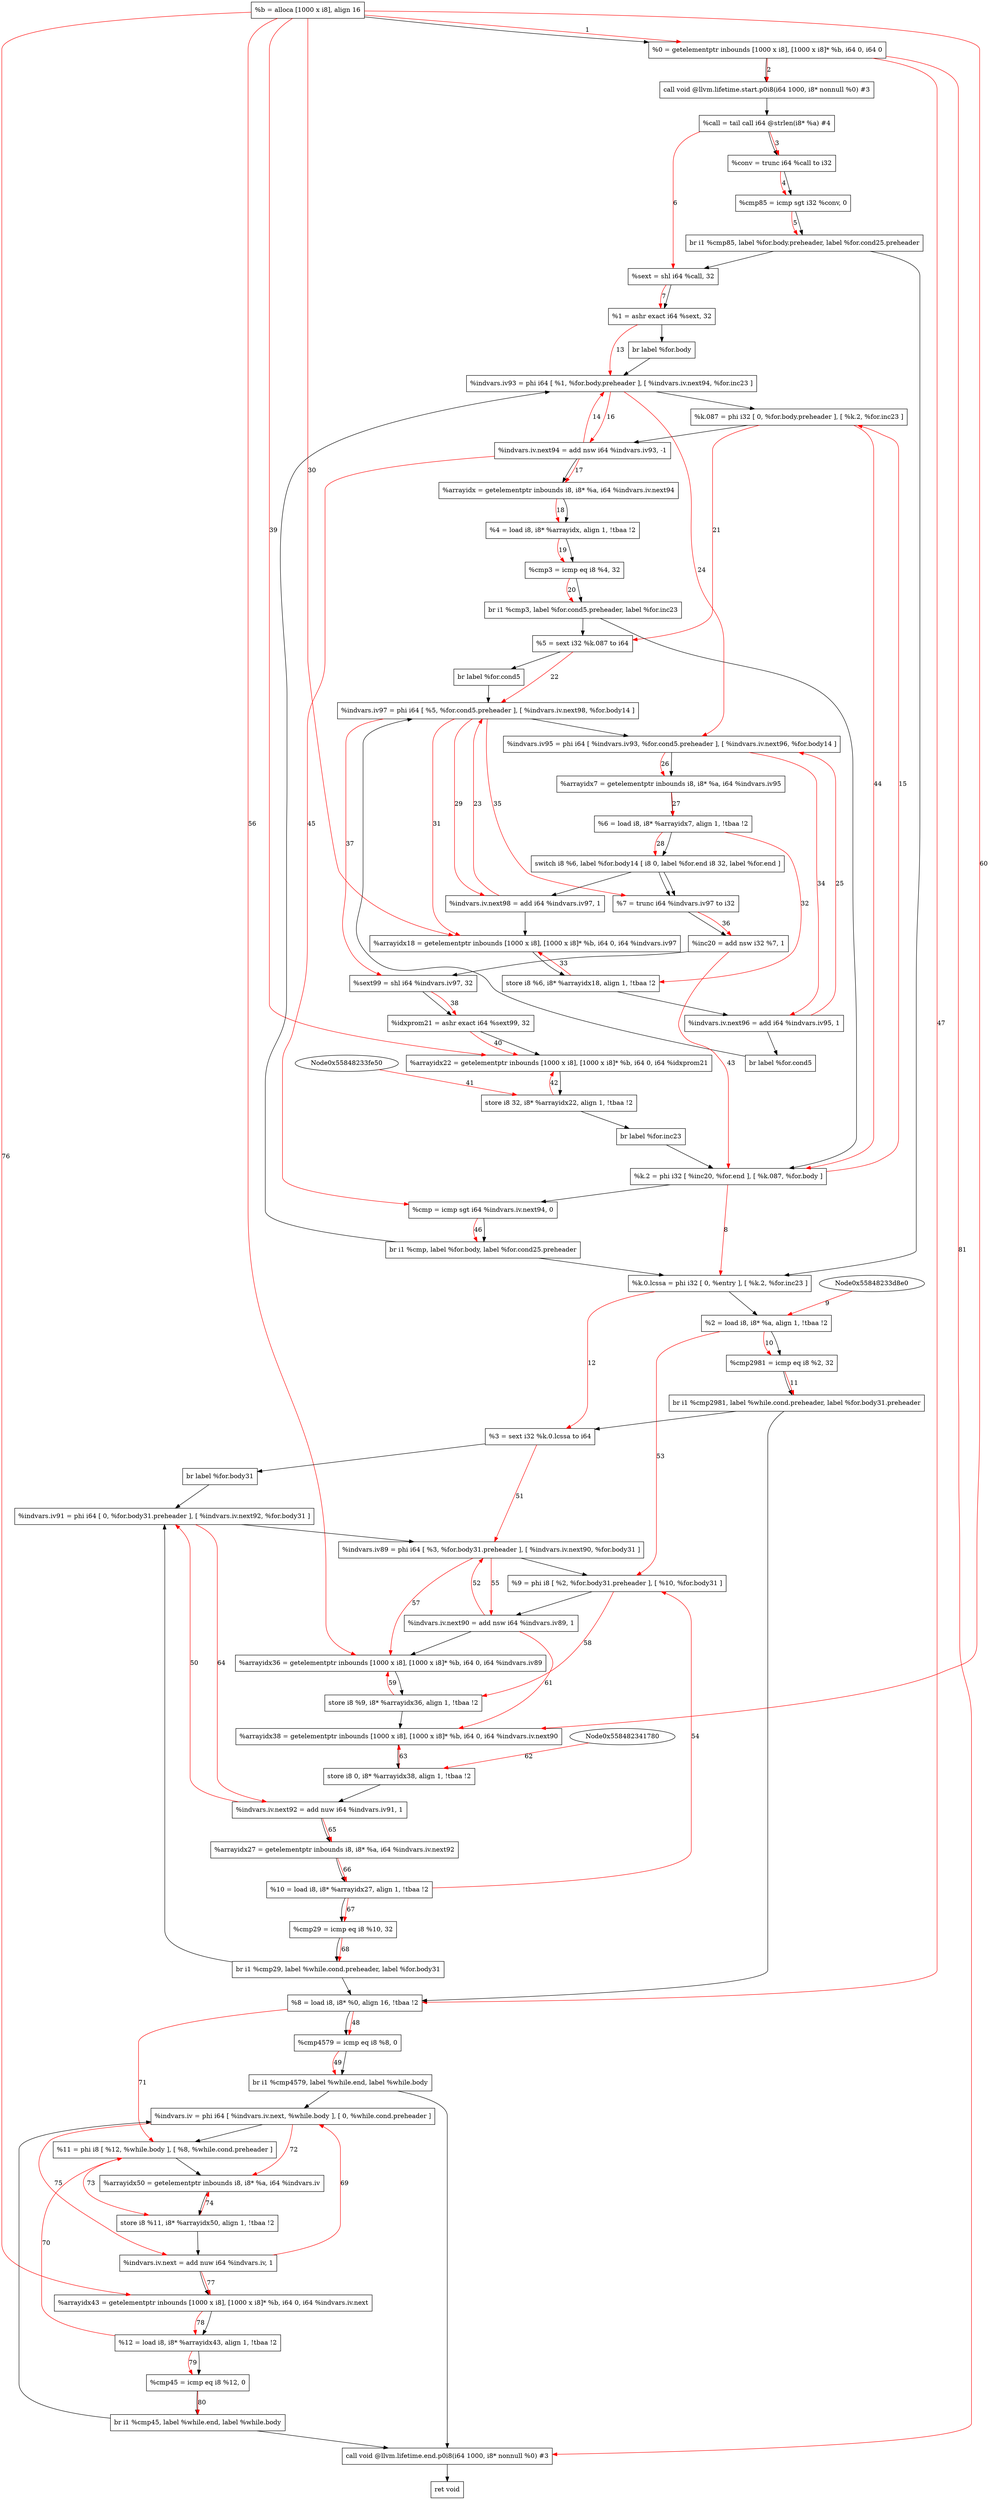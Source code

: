 digraph "CDFG for'func' function" {
	Node0x55848233da78[shape=record, label="  %b = alloca [1000 x i8], align 16"]
	Node0x55848233e178[shape=record, label="  %0 = getelementptr inbounds [1000 x i8], [1000 x i8]* %b, i64 0, i64 0"]
	Node0x55848233e598[shape=record, label="  call void @llvm.lifetime.start.p0i8(i64 1000, i8* nonnull %0) #3"]
	Node0x55848233e710[shape=record, label="  %call = tail call i64 @strlen(i8* %a) #4"]
	Node0x55848233e7e8[shape=record, label="  %conv = trunc i64 %call to i32"]
	Node0x55848233e8b0[shape=record, label="  %cmp85 = icmp sgt i32 %conv, 0"]
	Node0x5584822d1228[shape=record, label="  br i1 %cmp85, label %for.body.preheader, label %for.cond25.preheader"]
	Node0x55848233eba0[shape=record, label="  %sext = shl i64 %call, 32"]
	Node0x55848233ec10[shape=record, label="  %1 = ashr exact i64 %sext, 32"]
	Node0x55848233ed08[shape=record, label="  br label %for.body"]
	Node0x55848233ee68[shape=record, label="  %k.0.lcssa = phi i32 [ 0, %entry ], [ %k.2, %for.inc23 ]"]
	Node0x55848233ef48[shape=record, label="  %2 = load i8, i8* %a, align 1, !tbaa !2"]
	Node0x55848233feb0[shape=record, label="  %cmp2981 = icmp eq i8 %2, 32"]
	Node0x5584822d1468[shape=record, label="  br i1 %cmp2981, label %while.cond.preheader, label %for.body31.preheader"]
	Node0x558482340258[shape=record, label="  %3 = sext i32 %k.0.lcssa to i64"]
	Node0x558482340388[shape=record, label="  br label %for.body31"]
	Node0x558482340438[shape=record, label="  %indvars.iv93 = phi i64 [ %1, %for.body.preheader ], [ %indvars.iv.next94, %for.inc23 ]"]
	Node0x558482340538[shape=record, label="  %k.087 = phi i32 [ 0, %for.body.preheader ], [ %k.2, %for.inc23 ]"]
	Node0x558482340620[shape=record, label="  %indvars.iv.next94 = add nsw i64 %indvars.iv93, -1"]
	Node0x5584823406c0[shape=record, label="  %arrayidx = getelementptr inbounds i8, i8* %a, i64 %indvars.iv.next94"]
	Node0x55848233e9d8[shape=record, label="  %4 = load i8, i8* %arrayidx, align 1, !tbaa !2"]
	Node0x558482340da0[shape=record, label="  %cmp3 = icmp eq i8 %4, 32"]
	Node0x5584822d1588[shape=record, label="  br i1 %cmp3, label %for.cond5.preheader, label %for.inc23"]
	Node0x558482340e48[shape=record, label="  %5 = sext i32 %k.087 to i64"]
	Node0x558482340f78[shape=record, label="  br label %for.cond5"]
	Node0x5584823410d8[shape=record, label="  %indvars.iv97 = phi i64 [ %5, %for.cond5.preheader ], [ %indvars.iv.next98, %for.body14 ]"]
	Node0x5584823415d8[shape=record, label="  %indvars.iv95 = phi i64 [ %indvars.iv93, %for.cond5.preheader ], [ %indvars.iv.next96, %for.body14 ]"]
	Node0x5584823416a0[shape=record, label="  %arrayidx7 = getelementptr inbounds i8, i8* %a, i64 %indvars.iv95"]
	Node0x558482341738[shape=record, label="  %6 = load i8, i8* %arrayidx7, align 1, !tbaa !2"]
	Node0x558482341888[shape=record, label="  switch i8 %6, label %for.body14 [
    i8 0, label %for.end
    i8 32, label %for.end
  ]"]
	Node0x558482341a00[shape=record, label="  %indvars.iv.next98 = add i64 %indvars.iv97, 1"]
	Node0x558482341a88[shape=record, label="  %arrayidx18 = getelementptr inbounds [1000 x i8], [1000 x i8]* %b, i64 0, i64 %indvars.iv97"]
	Node0x558482341b10[shape=record, label="  store i8 %6, i8* %arrayidx18, align 1, !tbaa !2"]
	Node0x558482341b90[shape=record, label="  %indvars.iv.next96 = add i64 %indvars.iv95, 1"]
	Node0x558482341568[shape=record, label="  br label %for.cond5"]
	Node0x558482341838[shape=record, label="  %7 = trunc i64 %indvars.iv97 to i32"]
	Node0x558482341c00[shape=record, label="  %inc20 = add nsw i32 %7, 1"]
	Node0x558482341c70[shape=record, label="  %sext99 = shl i64 %indvars.iv97, 32"]
	Node0x558482341ce0[shape=record, label="  %idxprom21 = ashr exact i64 %sext99, 32"]
	Node0x558482341d68[shape=record, label="  %arrayidx22 = getelementptr inbounds [1000 x i8], [1000 x i8]* %b, i64 0, i64 %idxprom21"]
	Node0x558482341df0[shape=record, label="  store i8 32, i8* %arrayidx22, align 1, !tbaa !2"]
	Node0x558482340f18[shape=record, label="  br label %for.inc23"]
	Node0x558482341e48[shape=record, label="  %k.2 = phi i32 [ %inc20, %for.end ], [ %k.087, %for.body ]"]
	Node0x558482341f40[shape=record, label="  %cmp = icmp sgt i64 %indvars.iv.next94, 0"]
	Node0x558482341fe8[shape=record, label="  br i1 %cmp, label %for.body, label %for.cond25.preheader"]
	Node0x558482340158[shape=record, label="  %8 = load i8, i8* %0, align 16, !tbaa !2"]
	Node0x5584823420f0[shape=record, label="  %cmp4579 = icmp eq i8 %8, 0"]
	Node0x5584823421f8[shape=record, label="  br i1 %cmp4579, label %while.end, label %while.body"]
	Node0x5584823422c8[shape=record, label="  %indvars.iv91 = phi i64 [ 0, %for.body31.preheader ], [ %indvars.iv.next92, %for.body31 ]"]
	Node0x558482342418[shape=record, label="  %indvars.iv89 = phi i64 [ %3, %for.body31.preheader ], [ %indvars.iv.next90, %for.body31 ]"]
	Node0x558482342d68[shape=record, label="  %9 = phi i8 [ %2, %for.body31.preheader ], [ %10, %for.body31 ]"]
	Node0x558482342e30[shape=record, label="  %indvars.iv.next90 = add nsw i64 %indvars.iv89, 1"]
	Node0x558482342eb8[shape=record, label="  %arrayidx36 = getelementptr inbounds [1000 x i8], [1000 x i8]* %b, i64 0, i64 %indvars.iv89"]
	Node0x558482342f40[shape=record, label="  store i8 %9, i8* %arrayidx36, align 1, !tbaa !2"]
	Node0x558482343038[shape=record, label="  %arrayidx38 = getelementptr inbounds [1000 x i8], [1000 x i8]* %b, i64 0, i64 %indvars.iv.next90"]
	Node0x5584823430c0[shape=record, label="  store i8 0, i8* %arrayidx38, align 1, !tbaa !2"]
	Node0x558482343140[shape=record, label="  %indvars.iv.next92 = add nuw i64 %indvars.iv91, 1"]
	Node0x5584823431b0[shape=record, label="  %arrayidx27 = getelementptr inbounds i8, i8* %a, i64 %indvars.iv.next92"]
	Node0x558482340328[shape=record, label="  %10 = load i8, i8* %arrayidx27, align 1, !tbaa !2"]
	Node0x558482343230[shape=record, label="  %cmp29 = icmp eq i8 %10, 32"]
	Node0x5584823432b8[shape=record, label="  br i1 %cmp29, label %while.cond.preheader, label %for.body31"]
	Node0x558482343338[shape=record, label="  %indvars.iv = phi i64 [ %indvars.iv.next, %while.body ], [ 0, %while.cond.preheader ]"]
	Node0x558482343a58[shape=record, label="  %11 = phi i8 [ %12, %while.body ], [ %8, %while.cond.preheader ]"]
	Node0x558482343b20[shape=record, label="  %arrayidx50 = getelementptr inbounds i8, i8* %a, i64 %indvars.iv"]
	Node0x558482343ba0[shape=record, label="  store i8 %11, i8* %arrayidx50, align 1, !tbaa !2"]
	Node0x558482343c20[shape=record, label="  %indvars.iv.next = add nuw i64 %indvars.iv, 1"]
	Node0x558482343ca8[shape=record, label="  %arrayidx43 = getelementptr inbounds [1000 x i8], [1000 x i8]* %b, i64 0, i64 %indvars.iv.next"]
	Node0x55848233ee18[shape=record, label="  %12 = load i8, i8* %arrayidx43, align 1, !tbaa !2"]
	Node0x558482343d30[shape=record, label="  %cmp45 = icmp eq i8 %12, 0"]
	Node0x558482343db8[shape=record, label="  br i1 %cmp45, label %while.end, label %while.body"]
	Node0x558482343f68[shape=record, label="  call void @llvm.lifetime.end.p0i8(i64 1000, i8* nonnull %0) #3"]
	Node0x558482342d20[shape=record, label="  ret void"]
	Node0x55848233da78 -> Node0x55848233e178
	Node0x55848233e178 -> Node0x55848233e598
	Node0x55848233e598 -> Node0x55848233e710
	Node0x55848233e710 -> Node0x55848233e7e8
	Node0x55848233e7e8 -> Node0x55848233e8b0
	Node0x55848233e8b0 -> Node0x5584822d1228
	Node0x5584822d1228 -> Node0x55848233eba0
	Node0x5584822d1228 -> Node0x55848233ee68
	Node0x55848233eba0 -> Node0x55848233ec10
	Node0x55848233ec10 -> Node0x55848233ed08
	Node0x55848233ed08 -> Node0x558482340438
	Node0x55848233ee68 -> Node0x55848233ef48
	Node0x55848233ef48 -> Node0x55848233feb0
	Node0x55848233feb0 -> Node0x5584822d1468
	Node0x5584822d1468 -> Node0x558482340158
	Node0x5584822d1468 -> Node0x558482340258
	Node0x558482340258 -> Node0x558482340388
	Node0x558482340388 -> Node0x5584823422c8
	Node0x558482340438 -> Node0x558482340538
	Node0x558482340538 -> Node0x558482340620
	Node0x558482340620 -> Node0x5584823406c0
	Node0x5584823406c0 -> Node0x55848233e9d8
	Node0x55848233e9d8 -> Node0x558482340da0
	Node0x558482340da0 -> Node0x5584822d1588
	Node0x5584822d1588 -> Node0x558482340e48
	Node0x5584822d1588 -> Node0x558482341e48
	Node0x558482340e48 -> Node0x558482340f78
	Node0x558482340f78 -> Node0x5584823410d8
	Node0x5584823410d8 -> Node0x5584823415d8
	Node0x5584823415d8 -> Node0x5584823416a0
	Node0x5584823416a0 -> Node0x558482341738
	Node0x558482341738 -> Node0x558482341888
	Node0x558482341888 -> Node0x558482341a00
	Node0x558482341888 -> Node0x558482341838
	Node0x558482341888 -> Node0x558482341838
	Node0x558482341a00 -> Node0x558482341a88
	Node0x558482341a88 -> Node0x558482341b10
	Node0x558482341b10 -> Node0x558482341b90
	Node0x558482341b90 -> Node0x558482341568
	Node0x558482341568 -> Node0x5584823410d8
	Node0x558482341838 -> Node0x558482341c00
	Node0x558482341c00 -> Node0x558482341c70
	Node0x558482341c70 -> Node0x558482341ce0
	Node0x558482341ce0 -> Node0x558482341d68
	Node0x558482341d68 -> Node0x558482341df0
	Node0x558482341df0 -> Node0x558482340f18
	Node0x558482340f18 -> Node0x558482341e48
	Node0x558482341e48 -> Node0x558482341f40
	Node0x558482341f40 -> Node0x558482341fe8
	Node0x558482341fe8 -> Node0x558482340438
	Node0x558482341fe8 -> Node0x55848233ee68
	Node0x558482340158 -> Node0x5584823420f0
	Node0x5584823420f0 -> Node0x5584823421f8
	Node0x5584823421f8 -> Node0x558482343f68
	Node0x5584823421f8 -> Node0x558482343338
	Node0x5584823422c8 -> Node0x558482342418
	Node0x558482342418 -> Node0x558482342d68
	Node0x558482342d68 -> Node0x558482342e30
	Node0x558482342e30 -> Node0x558482342eb8
	Node0x558482342eb8 -> Node0x558482342f40
	Node0x558482342f40 -> Node0x558482343038
	Node0x558482343038 -> Node0x5584823430c0
	Node0x5584823430c0 -> Node0x558482343140
	Node0x558482343140 -> Node0x5584823431b0
	Node0x5584823431b0 -> Node0x558482340328
	Node0x558482340328 -> Node0x558482343230
	Node0x558482343230 -> Node0x5584823432b8
	Node0x5584823432b8 -> Node0x558482340158
	Node0x5584823432b8 -> Node0x5584823422c8
	Node0x558482343338 -> Node0x558482343a58
	Node0x558482343a58 -> Node0x558482343b20
	Node0x558482343b20 -> Node0x558482343ba0
	Node0x558482343ba0 -> Node0x558482343c20
	Node0x558482343c20 -> Node0x558482343ca8
	Node0x558482343ca8 -> Node0x55848233ee18
	Node0x55848233ee18 -> Node0x558482343d30
	Node0x558482343d30 -> Node0x558482343db8
	Node0x558482343db8 -> Node0x558482343f68
	Node0x558482343db8 -> Node0x558482343338
	Node0x558482343f68 -> Node0x558482342d20
edge [color=red]
	Node0x55848233da78 -> Node0x55848233e178[label="1"]
	Node0x55848233e178 -> Node0x55848233e598[label="2"]
	Node0x55848233e710 -> Node0x55848233e7e8[label="3"]
	Node0x55848233e7e8 -> Node0x55848233e8b0[label="4"]
	Node0x55848233e8b0 -> Node0x5584822d1228[label="5"]
	Node0x55848233e710 -> Node0x55848233eba0[label="6"]
	Node0x55848233eba0 -> Node0x55848233ec10[label="7"]
	Node0x558482341e48 -> Node0x55848233ee68[label="8"]
	Node0x55848233d8e0 -> Node0x55848233ef48[label="9"]
	Node0x55848233ef48 -> Node0x55848233feb0[label="10"]
	Node0x55848233feb0 -> Node0x5584822d1468[label="11"]
	Node0x55848233ee68 -> Node0x558482340258[label="12"]
	Node0x55848233ec10 -> Node0x558482340438[label="13"]
	Node0x558482340620 -> Node0x558482340438[label="14"]
	Node0x558482341e48 -> Node0x558482340538[label="15"]
	Node0x558482340438 -> Node0x558482340620[label="16"]
	Node0x558482340620 -> Node0x5584823406c0[label="17"]
	Node0x5584823406c0 -> Node0x55848233e9d8[label="18"]
	Node0x55848233e9d8 -> Node0x558482340da0[label="19"]
	Node0x558482340da0 -> Node0x5584822d1588[label="20"]
	Node0x558482340538 -> Node0x558482340e48[label="21"]
	Node0x558482340e48 -> Node0x5584823410d8[label="22"]
	Node0x558482341a00 -> Node0x5584823410d8[label="23"]
	Node0x558482340438 -> Node0x5584823415d8[label="24"]
	Node0x558482341b90 -> Node0x5584823415d8[label="25"]
	Node0x5584823415d8 -> Node0x5584823416a0[label="26"]
	Node0x5584823416a0 -> Node0x558482341738[label="27"]
	Node0x558482341738 -> Node0x558482341888[label="28"]
	Node0x5584823410d8 -> Node0x558482341a00[label="29"]
	Node0x55848233da78 -> Node0x558482341a88[label="30"]
	Node0x5584823410d8 -> Node0x558482341a88[label="31"]
	Node0x558482341738 -> Node0x558482341b10[label="32"]
	Node0x558482341b10 -> Node0x558482341a88[label="33"]
	Node0x5584823415d8 -> Node0x558482341b90[label="34"]
	Node0x5584823410d8 -> Node0x558482341838[label="35"]
	Node0x558482341838 -> Node0x558482341c00[label="36"]
	Node0x5584823410d8 -> Node0x558482341c70[label="37"]
	Node0x558482341c70 -> Node0x558482341ce0[label="38"]
	Node0x55848233da78 -> Node0x558482341d68[label="39"]
	Node0x558482341ce0 -> Node0x558482341d68[label="40"]
	Node0x55848233fe50 -> Node0x558482341df0[label="41"]
	Node0x558482341df0 -> Node0x558482341d68[label="42"]
	Node0x558482341c00 -> Node0x558482341e48[label="43"]
	Node0x558482340538 -> Node0x558482341e48[label="44"]
	Node0x558482340620 -> Node0x558482341f40[label="45"]
	Node0x558482341f40 -> Node0x558482341fe8[label="46"]
	Node0x55848233e178 -> Node0x558482340158[label="47"]
	Node0x558482340158 -> Node0x5584823420f0[label="48"]
	Node0x5584823420f0 -> Node0x5584823421f8[label="49"]
	Node0x558482343140 -> Node0x5584823422c8[label="50"]
	Node0x558482340258 -> Node0x558482342418[label="51"]
	Node0x558482342e30 -> Node0x558482342418[label="52"]
	Node0x55848233ef48 -> Node0x558482342d68[label="53"]
	Node0x558482340328 -> Node0x558482342d68[label="54"]
	Node0x558482342418 -> Node0x558482342e30[label="55"]
	Node0x55848233da78 -> Node0x558482342eb8[label="56"]
	Node0x558482342418 -> Node0x558482342eb8[label="57"]
	Node0x558482342d68 -> Node0x558482342f40[label="58"]
	Node0x558482342f40 -> Node0x558482342eb8[label="59"]
	Node0x55848233da78 -> Node0x558482343038[label="60"]
	Node0x558482342e30 -> Node0x558482343038[label="61"]
	Node0x558482341780 -> Node0x5584823430c0[label="62"]
	Node0x5584823430c0 -> Node0x558482343038[label="63"]
	Node0x5584823422c8 -> Node0x558482343140[label="64"]
	Node0x558482343140 -> Node0x5584823431b0[label="65"]
	Node0x5584823431b0 -> Node0x558482340328[label="66"]
	Node0x558482340328 -> Node0x558482343230[label="67"]
	Node0x558482343230 -> Node0x5584823432b8[label="68"]
	Node0x558482343c20 -> Node0x558482343338[label="69"]
	Node0x55848233ee18 -> Node0x558482343a58[label="70"]
	Node0x558482340158 -> Node0x558482343a58[label="71"]
	Node0x558482343338 -> Node0x558482343b20[label="72"]
	Node0x558482343a58 -> Node0x558482343ba0[label="73"]
	Node0x558482343ba0 -> Node0x558482343b20[label="74"]
	Node0x558482343338 -> Node0x558482343c20[label="75"]
	Node0x55848233da78 -> Node0x558482343ca8[label="76"]
	Node0x558482343c20 -> Node0x558482343ca8[label="77"]
	Node0x558482343ca8 -> Node0x55848233ee18[label="78"]
	Node0x55848233ee18 -> Node0x558482343d30[label="79"]
	Node0x558482343d30 -> Node0x558482343db8[label="80"]
	Node0x55848233e178 -> Node0x558482343f68[label="81"]
}
